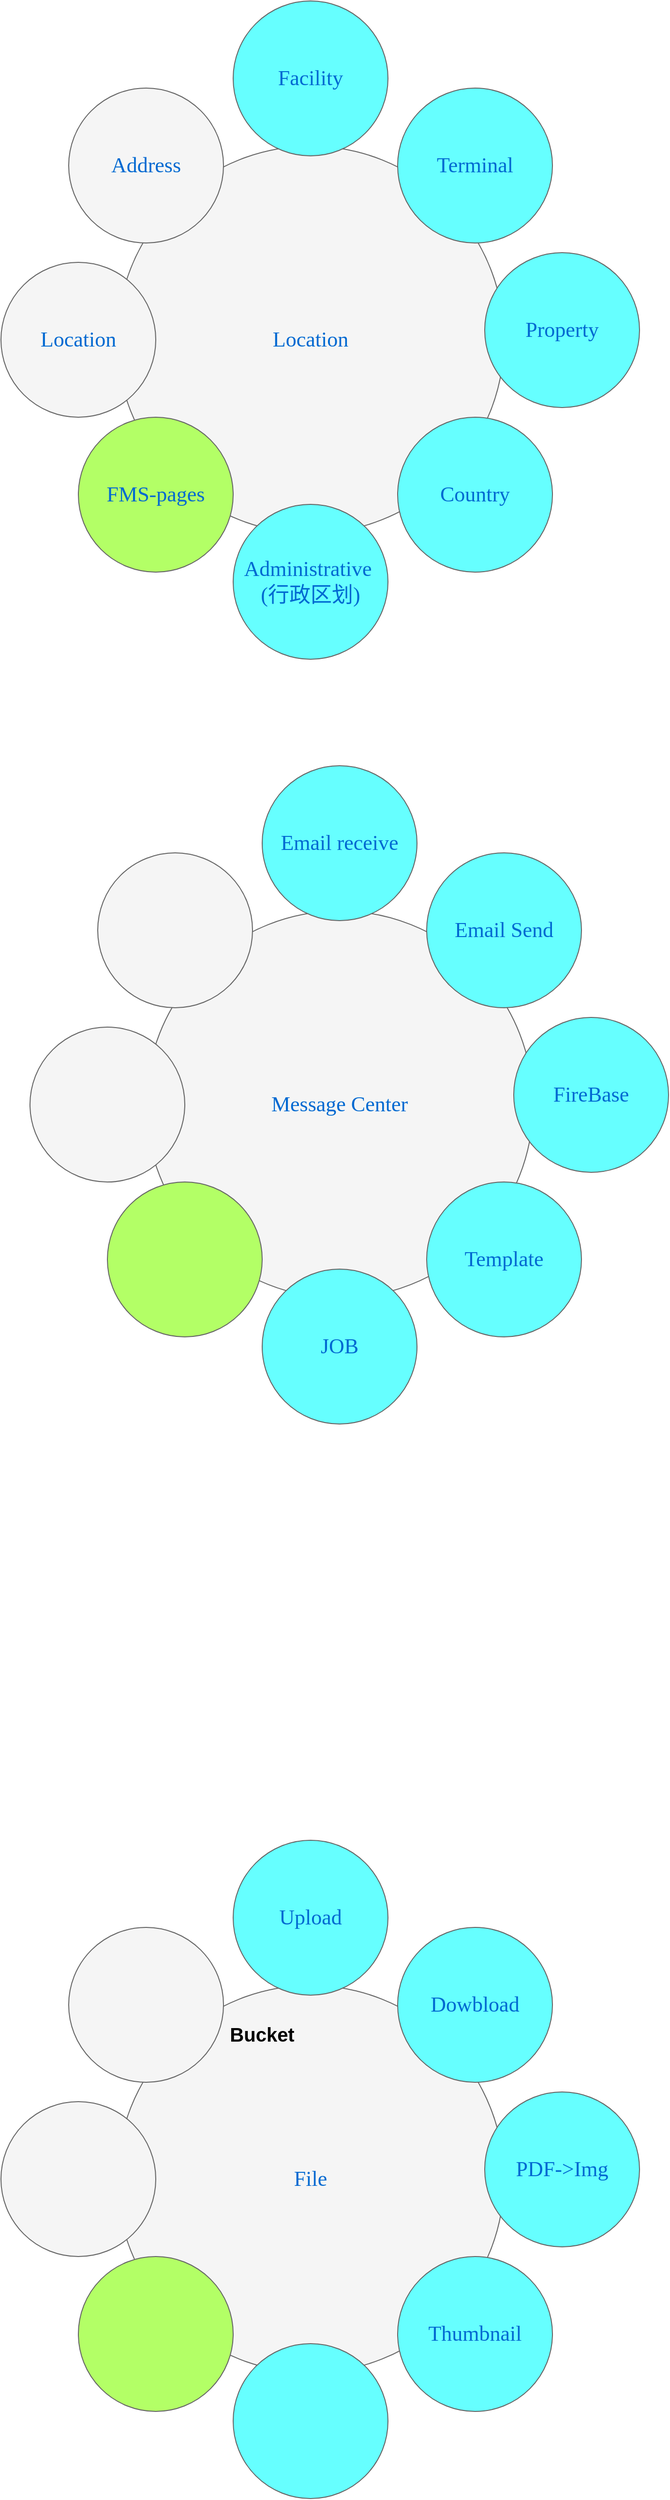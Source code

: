 <mxfile version="24.7.6">
  <diagram name="Page-1" id="dd472eb7-4b8b-5cd9-a60b-b15522922e76">
    <mxGraphModel dx="1420" dy="724" grid="1" gridSize="10" guides="1" tooltips="1" connect="1" arrows="1" fold="1" page="1" pageScale="1" pageWidth="1100" pageHeight="850" background="none" math="0" shadow="0">
      <root>
        <mxCell id="0" />
        <mxCell id="1" parent="0" />
        <mxCell id="374e34682ed331ee-1" value="Location" style="ellipse;whiteSpace=wrap;html=1;rounded=0;shadow=0;dashed=0;comic=0;fontFamily=Verdana;fontSize=22;fontColor=#0069D1;fillColor=#f5f5f5;strokeColor=#666666;" parent="1" vertex="1">
          <mxGeometry x="330" y="190" width="400" height="400" as="geometry" />
        </mxCell>
        <mxCell id="45236fa5f4b8e91a-1" value="Facility" style="ellipse;whiteSpace=wrap;html=1;rounded=0;shadow=0;dashed=0;comic=0;fontFamily=Verdana;fontSize=22;fontColor=#0069D1;fillColor=#66FFFF;strokeColor=#666666;" parent="1" vertex="1">
          <mxGeometry x="450" y="40" width="160" height="160" as="geometry" />
        </mxCell>
        <mxCell id="45236fa5f4b8e91a-2" value="Administrative&amp;nbsp;&lt;div&gt;(行政区划)&lt;/div&gt;" style="ellipse;whiteSpace=wrap;html=1;rounded=0;shadow=0;dashed=0;comic=0;fontFamily=Verdana;fontSize=22;fontColor=#0069D1;fillColor=#66FFFF;strokeColor=#666666;" parent="1" vertex="1">
          <mxGeometry x="450" y="560" width="160" height="160" as="geometry" />
        </mxCell>
        <mxCell id="45236fa5f4b8e91a-3" value="Property" style="ellipse;whiteSpace=wrap;html=1;rounded=0;shadow=0;dashed=0;comic=0;fontFamily=Verdana;fontSize=22;fontColor=#0069D1;fillColor=#66FFFF;strokeColor=#666666;" parent="1" vertex="1">
          <mxGeometry x="710" y="300" width="160" height="160" as="geometry" />
        </mxCell>
        <mxCell id="45236fa5f4b8e91a-4" value="FMS-pages" style="ellipse;whiteSpace=wrap;html=1;rounded=0;shadow=0;dashed=0;comic=0;fontFamily=Verdana;fontSize=22;fontColor=#0069D1;fillColor=#B3FF66;strokeColor=#666666;" parent="1" vertex="1">
          <mxGeometry x="290" y="470" width="160" height="160" as="geometry" />
        </mxCell>
        <mxCell id="45236fa5f4b8e91a-5" value="Address" style="ellipse;whiteSpace=wrap;html=1;rounded=0;shadow=0;dashed=0;comic=0;fontFamily=Verdana;fontSize=22;fontColor=#0069D1;fillColor=#f5f5f5;strokeColor=#666666;" parent="1" vertex="1">
          <mxGeometry x="280" y="130" width="160" height="160" as="geometry" />
        </mxCell>
        <mxCell id="45236fa5f4b8e91a-6" value="Terminal" style="ellipse;whiteSpace=wrap;html=1;rounded=0;shadow=0;dashed=0;comic=0;fontFamily=Verdana;fontSize=22;fontColor=#0069D1;fillColor=#66FFFF;strokeColor=#666666;" parent="1" vertex="1">
          <mxGeometry x="620" y="130" width="160" height="160" as="geometry" />
        </mxCell>
        <mxCell id="45236fa5f4b8e91a-7" value="Country" style="ellipse;whiteSpace=wrap;html=1;rounded=0;shadow=0;dashed=0;comic=0;fontFamily=Verdana;fontSize=22;fontColor=#0069D1;fillColor=#66FFFF;strokeColor=#666666;" parent="1" vertex="1">
          <mxGeometry x="620" y="470" width="160" height="160" as="geometry" />
        </mxCell>
        <mxCell id="45236fa5f4b8e91a-8" value="Location" style="ellipse;whiteSpace=wrap;html=1;rounded=0;shadow=0;dashed=0;comic=0;fontFamily=Verdana;fontSize=22;fontColor=#0069D1;fillColor=#f5f5f5;strokeColor=#666666;" parent="1" vertex="1">
          <mxGeometry x="210" y="310" width="160" height="160" as="geometry" />
        </mxCell>
        <mxCell id="PrTDnXz9bhQl9K0X3mTd-1" value="Message Center" style="ellipse;whiteSpace=wrap;html=1;rounded=0;shadow=0;dashed=0;comic=0;fontFamily=Verdana;fontSize=22;fontColor=#0069D1;fillColor=#f5f5f5;strokeColor=#666666;" vertex="1" parent="1">
          <mxGeometry x="360" y="980" width="400" height="400" as="geometry" />
        </mxCell>
        <mxCell id="PrTDnXz9bhQl9K0X3mTd-2" value="Email receive" style="ellipse;whiteSpace=wrap;html=1;rounded=0;shadow=0;dashed=0;comic=0;fontFamily=Verdana;fontSize=22;fontColor=#0069D1;fillColor=#66FFFF;strokeColor=#666666;" vertex="1" parent="1">
          <mxGeometry x="480" y="830" width="160" height="160" as="geometry" />
        </mxCell>
        <mxCell id="PrTDnXz9bhQl9K0X3mTd-3" value="JOB" style="ellipse;whiteSpace=wrap;html=1;rounded=0;shadow=0;dashed=0;comic=0;fontFamily=Verdana;fontSize=22;fontColor=#0069D1;fillColor=#66FFFF;strokeColor=#666666;" vertex="1" parent="1">
          <mxGeometry x="480" y="1350" width="160" height="160" as="geometry" />
        </mxCell>
        <mxCell id="PrTDnXz9bhQl9K0X3mTd-4" value="FireBase" style="ellipse;whiteSpace=wrap;html=1;rounded=0;shadow=0;dashed=0;comic=0;fontFamily=Verdana;fontSize=22;fontColor=#0069D1;fillColor=#66FFFF;strokeColor=#666666;" vertex="1" parent="1">
          <mxGeometry x="740" y="1090" width="160" height="160" as="geometry" />
        </mxCell>
        <mxCell id="PrTDnXz9bhQl9K0X3mTd-5" value="" style="ellipse;whiteSpace=wrap;html=1;rounded=0;shadow=0;dashed=0;comic=0;fontFamily=Verdana;fontSize=22;fontColor=#0069D1;fillColor=#B3FF66;strokeColor=#666666;" vertex="1" parent="1">
          <mxGeometry x="320" y="1260" width="160" height="160" as="geometry" />
        </mxCell>
        <mxCell id="PrTDnXz9bhQl9K0X3mTd-6" value="" style="ellipse;whiteSpace=wrap;html=1;rounded=0;shadow=0;dashed=0;comic=0;fontFamily=Verdana;fontSize=22;fontColor=#0069D1;fillColor=#f5f5f5;strokeColor=#666666;" vertex="1" parent="1">
          <mxGeometry x="310" y="920" width="160" height="160" as="geometry" />
        </mxCell>
        <mxCell id="PrTDnXz9bhQl9K0X3mTd-7" value="Email Send" style="ellipse;whiteSpace=wrap;html=1;rounded=0;shadow=0;dashed=0;comic=0;fontFamily=Verdana;fontSize=22;fontColor=#0069D1;fillColor=#66FFFF;strokeColor=#666666;" vertex="1" parent="1">
          <mxGeometry x="650" y="920" width="160" height="160" as="geometry" />
        </mxCell>
        <mxCell id="PrTDnXz9bhQl9K0X3mTd-8" value="Template" style="ellipse;whiteSpace=wrap;html=1;rounded=0;shadow=0;dashed=0;comic=0;fontFamily=Verdana;fontSize=22;fontColor=#0069D1;fillColor=#66FFFF;strokeColor=#666666;" vertex="1" parent="1">
          <mxGeometry x="650" y="1260" width="160" height="160" as="geometry" />
        </mxCell>
        <mxCell id="PrTDnXz9bhQl9K0X3mTd-9" value="" style="ellipse;whiteSpace=wrap;html=1;rounded=0;shadow=0;dashed=0;comic=0;fontFamily=Verdana;fontSize=22;fontColor=#0069D1;fillColor=#f5f5f5;strokeColor=#666666;" vertex="1" parent="1">
          <mxGeometry x="240" y="1100" width="160" height="160" as="geometry" />
        </mxCell>
        <mxCell id="PrTDnXz9bhQl9K0X3mTd-10" value="File" style="ellipse;whiteSpace=wrap;html=1;rounded=0;shadow=0;dashed=0;comic=0;fontFamily=Verdana;fontSize=22;fontColor=#0069D1;fillColor=#f5f5f5;strokeColor=#666666;" vertex="1" parent="1">
          <mxGeometry x="330" y="2090" width="400" height="400" as="geometry" />
        </mxCell>
        <mxCell id="PrTDnXz9bhQl9K0X3mTd-11" value="Upload" style="ellipse;whiteSpace=wrap;html=1;rounded=0;shadow=0;dashed=0;comic=0;fontFamily=Verdana;fontSize=22;fontColor=#0069D1;fillColor=#66FFFF;strokeColor=#666666;" vertex="1" parent="1">
          <mxGeometry x="450" y="1940" width="160" height="160" as="geometry" />
        </mxCell>
        <mxCell id="PrTDnXz9bhQl9K0X3mTd-12" value="" style="ellipse;whiteSpace=wrap;html=1;rounded=0;shadow=0;dashed=0;comic=0;fontFamily=Verdana;fontSize=22;fontColor=#0069D1;fillColor=#66FFFF;strokeColor=#666666;" vertex="1" parent="1">
          <mxGeometry x="450" y="2460" width="160" height="160" as="geometry" />
        </mxCell>
        <mxCell id="PrTDnXz9bhQl9K0X3mTd-13" value="PDF-&amp;gt;Img" style="ellipse;whiteSpace=wrap;html=1;rounded=0;shadow=0;dashed=0;comic=0;fontFamily=Verdana;fontSize=22;fontColor=#0069D1;fillColor=#66FFFF;strokeColor=#666666;" vertex="1" parent="1">
          <mxGeometry x="710" y="2200" width="160" height="160" as="geometry" />
        </mxCell>
        <mxCell id="PrTDnXz9bhQl9K0X3mTd-14" value="" style="ellipse;whiteSpace=wrap;html=1;rounded=0;shadow=0;dashed=0;comic=0;fontFamily=Verdana;fontSize=22;fontColor=#0069D1;fillColor=#B3FF66;strokeColor=#666666;" vertex="1" parent="1">
          <mxGeometry x="290" y="2370" width="160" height="160" as="geometry" />
        </mxCell>
        <mxCell id="PrTDnXz9bhQl9K0X3mTd-15" value="" style="ellipse;whiteSpace=wrap;html=1;rounded=0;shadow=0;dashed=0;comic=0;fontFamily=Verdana;fontSize=22;fontColor=#0069D1;fillColor=#f5f5f5;strokeColor=#666666;" vertex="1" parent="1">
          <mxGeometry x="280" y="2030" width="160" height="160" as="geometry" />
        </mxCell>
        <mxCell id="PrTDnXz9bhQl9K0X3mTd-16" value="Dowbload" style="ellipse;whiteSpace=wrap;html=1;rounded=0;shadow=0;dashed=0;comic=0;fontFamily=Verdana;fontSize=22;fontColor=#0069D1;fillColor=#66FFFF;strokeColor=#666666;" vertex="1" parent="1">
          <mxGeometry x="620" y="2030" width="160" height="160" as="geometry" />
        </mxCell>
        <mxCell id="PrTDnXz9bhQl9K0X3mTd-17" value="Thumbnail" style="ellipse;whiteSpace=wrap;html=1;rounded=0;shadow=0;dashed=0;comic=0;fontFamily=Verdana;fontSize=22;fontColor=#0069D1;fillColor=#66FFFF;strokeColor=#666666;" vertex="1" parent="1">
          <mxGeometry x="620" y="2370" width="160" height="160" as="geometry" />
        </mxCell>
        <mxCell id="PrTDnXz9bhQl9K0X3mTd-18" value="" style="ellipse;whiteSpace=wrap;html=1;rounded=0;shadow=0;dashed=0;comic=0;fontFamily=Verdana;fontSize=22;fontColor=#0069D1;fillColor=#f5f5f5;strokeColor=#666666;" vertex="1" parent="1">
          <mxGeometry x="210" y="2210" width="160" height="160" as="geometry" />
        </mxCell>
        <mxCell id="PrTDnXz9bhQl9K0X3mTd-19" value="Bucket" style="text;html=1;align=center;verticalAlign=middle;whiteSpace=wrap;rounded=0;fontStyle=1;fontSize=20;" vertex="1" parent="1">
          <mxGeometry x="450" y="2125" width="60" height="30" as="geometry" />
        </mxCell>
      </root>
    </mxGraphModel>
  </diagram>
</mxfile>
